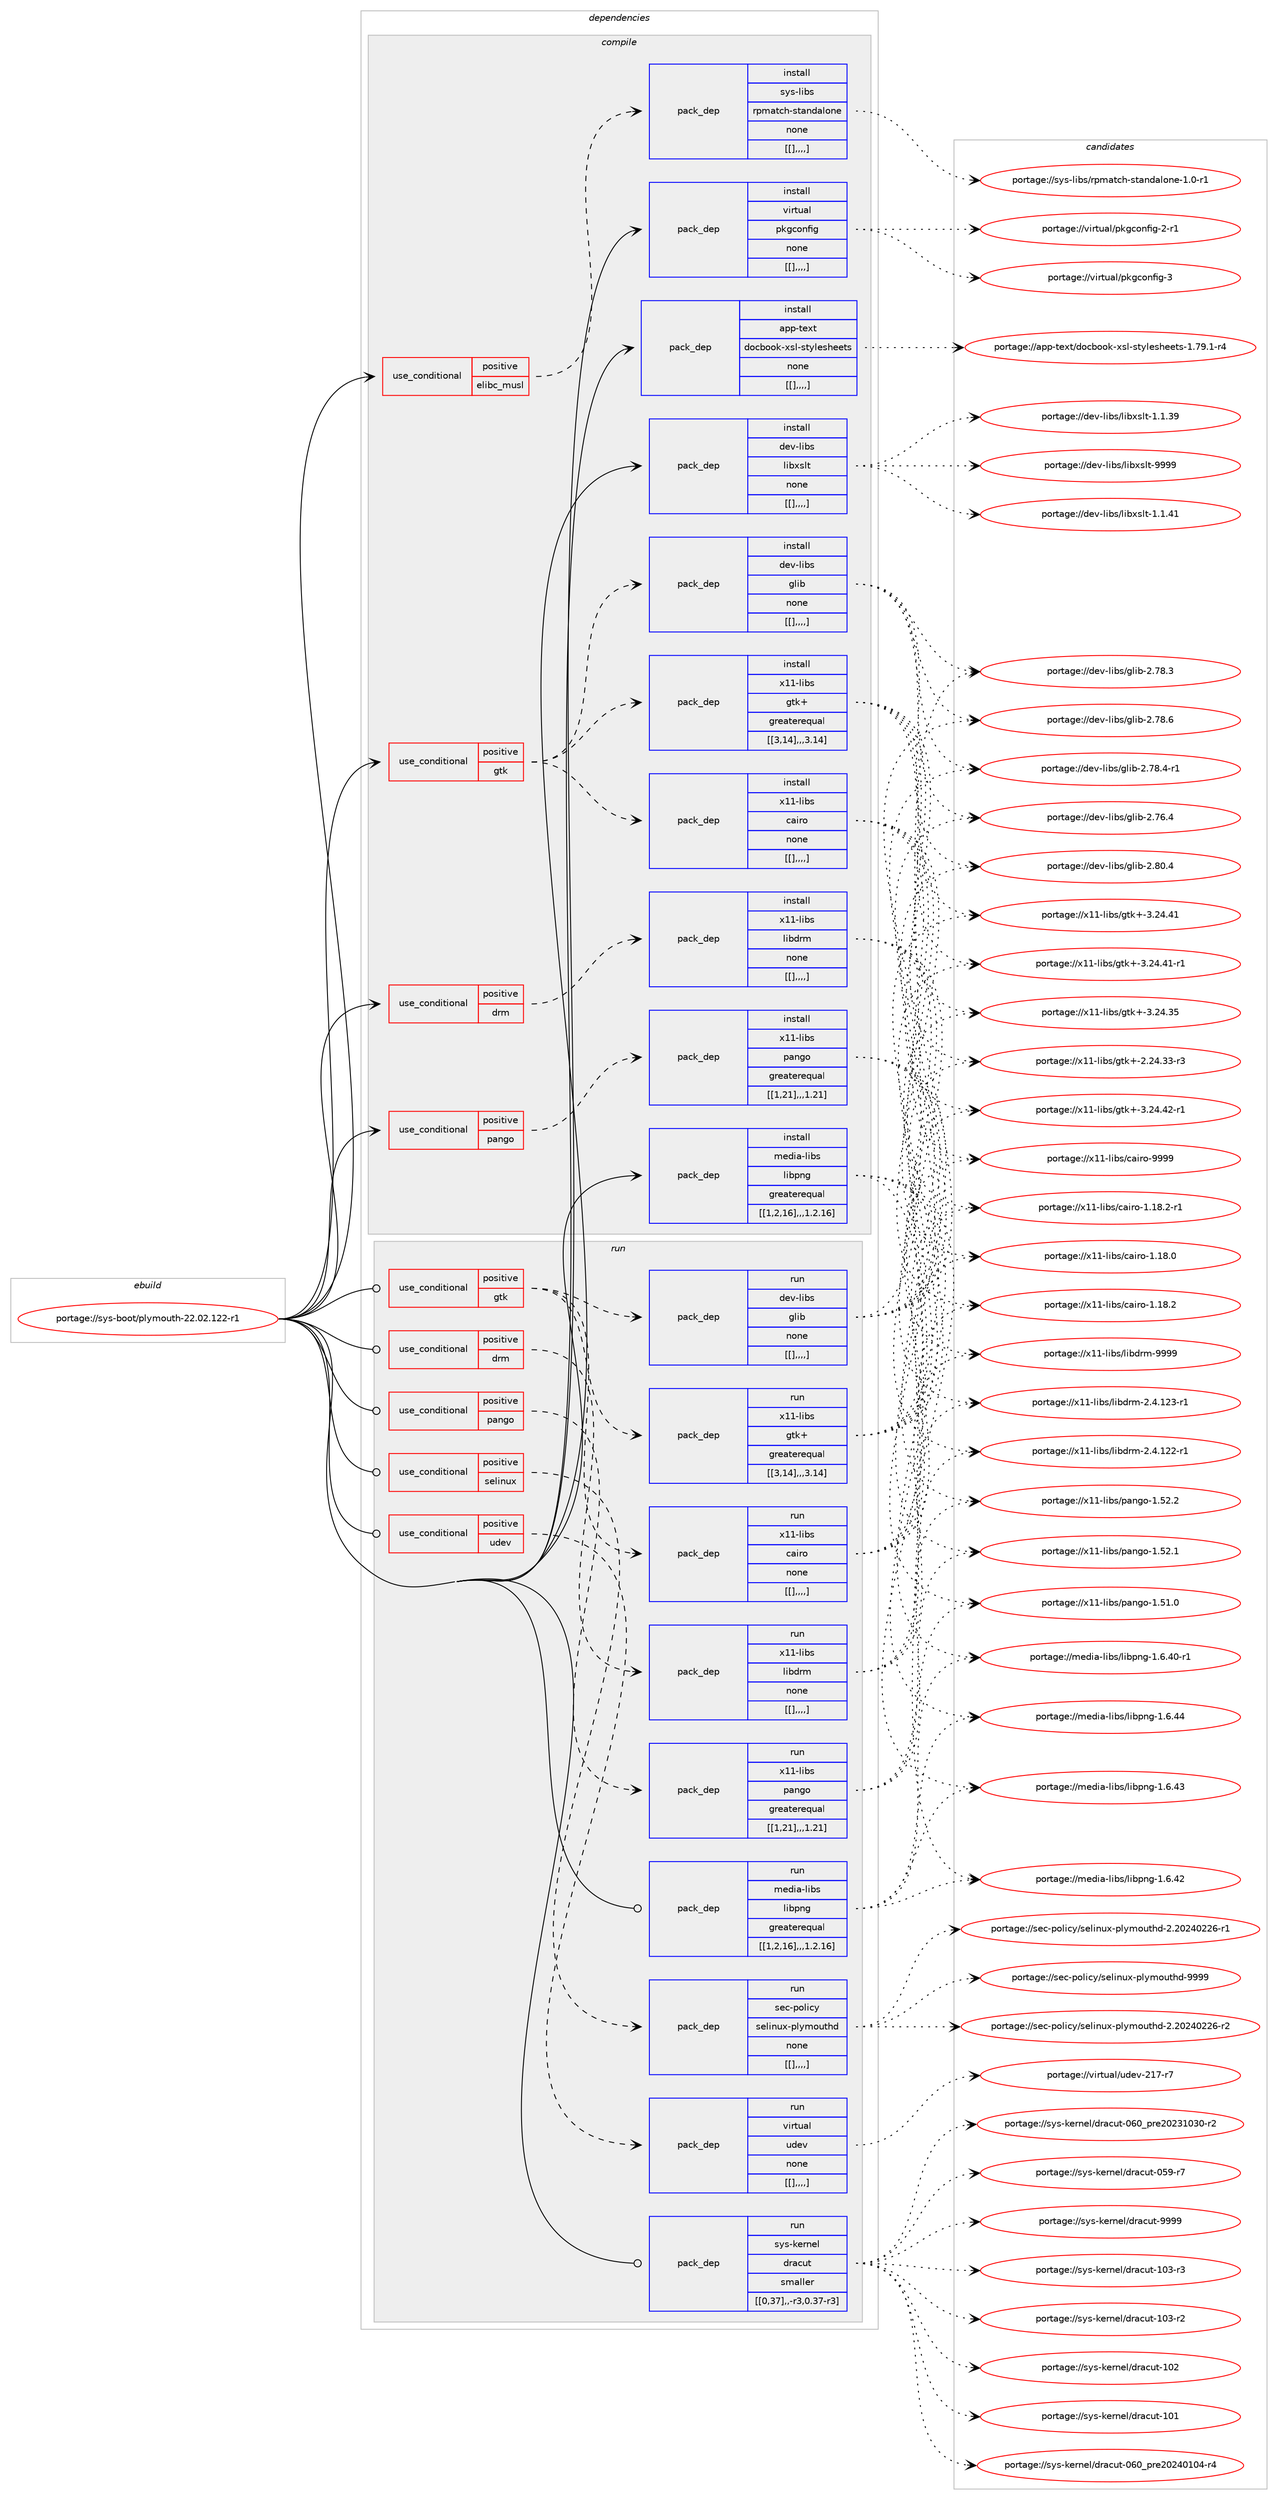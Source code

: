 digraph prolog {

# *************
# Graph options
# *************

newrank=true;
concentrate=true;
compound=true;
graph [rankdir=LR,fontname=Helvetica,fontsize=10,ranksep=1.5];#, ranksep=2.5, nodesep=0.2];
edge  [arrowhead=vee];
node  [fontname=Helvetica,fontsize=10];

# **********
# The ebuild
# **********

subgraph cluster_leftcol {
color=gray;
label=<<i>ebuild</i>>;
id [label="portage://sys-boot/plymouth-22.02.122-r1", color=red, width=4, href="../sys-boot/plymouth-22.02.122-r1.svg"];
}

# ****************
# The dependencies
# ****************

subgraph cluster_midcol {
color=gray;
label=<<i>dependencies</i>>;
subgraph cluster_compile {
fillcolor="#eeeeee";
style=filled;
label=<<i>compile</i>>;
subgraph cond8704 {
dependency23014 [label=<<TABLE BORDER="0" CELLBORDER="1" CELLSPACING="0" CELLPADDING="4"><TR><TD ROWSPAN="3" CELLPADDING="10">use_conditional</TD></TR><TR><TD>positive</TD></TR><TR><TD>drm</TD></TR></TABLE>>, shape=none, color=red];
subgraph pack14246 {
dependency23015 [label=<<TABLE BORDER="0" CELLBORDER="1" CELLSPACING="0" CELLPADDING="4" WIDTH="220"><TR><TD ROWSPAN="6" CELLPADDING="30">pack_dep</TD></TR><TR><TD WIDTH="110">install</TD></TR><TR><TD>x11-libs</TD></TR><TR><TD>libdrm</TD></TR><TR><TD>none</TD></TR><TR><TD>[[],,,,]</TD></TR></TABLE>>, shape=none, color=blue];
}
dependency23014:e -> dependency23015:w [weight=20,style="dashed",arrowhead="vee"];
}
id:e -> dependency23014:w [weight=20,style="solid",arrowhead="vee"];
subgraph cond8705 {
dependency23016 [label=<<TABLE BORDER="0" CELLBORDER="1" CELLSPACING="0" CELLPADDING="4"><TR><TD ROWSPAN="3" CELLPADDING="10">use_conditional</TD></TR><TR><TD>positive</TD></TR><TR><TD>elibc_musl</TD></TR></TABLE>>, shape=none, color=red];
subgraph pack14247 {
dependency23017 [label=<<TABLE BORDER="0" CELLBORDER="1" CELLSPACING="0" CELLPADDING="4" WIDTH="220"><TR><TD ROWSPAN="6" CELLPADDING="30">pack_dep</TD></TR><TR><TD WIDTH="110">install</TD></TR><TR><TD>sys-libs</TD></TR><TR><TD>rpmatch-standalone</TD></TR><TR><TD>none</TD></TR><TR><TD>[[],,,,]</TD></TR></TABLE>>, shape=none, color=blue];
}
dependency23016:e -> dependency23017:w [weight=20,style="dashed",arrowhead="vee"];
}
id:e -> dependency23016:w [weight=20,style="solid",arrowhead="vee"];
subgraph cond8706 {
dependency23018 [label=<<TABLE BORDER="0" CELLBORDER="1" CELLSPACING="0" CELLPADDING="4"><TR><TD ROWSPAN="3" CELLPADDING="10">use_conditional</TD></TR><TR><TD>positive</TD></TR><TR><TD>gtk</TD></TR></TABLE>>, shape=none, color=red];
subgraph pack14248 {
dependency23019 [label=<<TABLE BORDER="0" CELLBORDER="1" CELLSPACING="0" CELLPADDING="4" WIDTH="220"><TR><TD ROWSPAN="6" CELLPADDING="30">pack_dep</TD></TR><TR><TD WIDTH="110">install</TD></TR><TR><TD>dev-libs</TD></TR><TR><TD>glib</TD></TR><TR><TD>none</TD></TR><TR><TD>[[],,,,]</TD></TR></TABLE>>, shape=none, color=blue];
}
dependency23018:e -> dependency23019:w [weight=20,style="dashed",arrowhead="vee"];
subgraph pack14249 {
dependency23020 [label=<<TABLE BORDER="0" CELLBORDER="1" CELLSPACING="0" CELLPADDING="4" WIDTH="220"><TR><TD ROWSPAN="6" CELLPADDING="30">pack_dep</TD></TR><TR><TD WIDTH="110">install</TD></TR><TR><TD>x11-libs</TD></TR><TR><TD>gtk+</TD></TR><TR><TD>greaterequal</TD></TR><TR><TD>[[3,14],,,3.14]</TD></TR></TABLE>>, shape=none, color=blue];
}
dependency23018:e -> dependency23020:w [weight=20,style="dashed",arrowhead="vee"];
subgraph pack14250 {
dependency23021 [label=<<TABLE BORDER="0" CELLBORDER="1" CELLSPACING="0" CELLPADDING="4" WIDTH="220"><TR><TD ROWSPAN="6" CELLPADDING="30">pack_dep</TD></TR><TR><TD WIDTH="110">install</TD></TR><TR><TD>x11-libs</TD></TR><TR><TD>cairo</TD></TR><TR><TD>none</TD></TR><TR><TD>[[],,,,]</TD></TR></TABLE>>, shape=none, color=blue];
}
dependency23018:e -> dependency23021:w [weight=20,style="dashed",arrowhead="vee"];
}
id:e -> dependency23018:w [weight=20,style="solid",arrowhead="vee"];
subgraph cond8707 {
dependency23022 [label=<<TABLE BORDER="0" CELLBORDER="1" CELLSPACING="0" CELLPADDING="4"><TR><TD ROWSPAN="3" CELLPADDING="10">use_conditional</TD></TR><TR><TD>positive</TD></TR><TR><TD>pango</TD></TR></TABLE>>, shape=none, color=red];
subgraph pack14251 {
dependency23023 [label=<<TABLE BORDER="0" CELLBORDER="1" CELLSPACING="0" CELLPADDING="4" WIDTH="220"><TR><TD ROWSPAN="6" CELLPADDING="30">pack_dep</TD></TR><TR><TD WIDTH="110">install</TD></TR><TR><TD>x11-libs</TD></TR><TR><TD>pango</TD></TR><TR><TD>greaterequal</TD></TR><TR><TD>[[1,21],,,1.21]</TD></TR></TABLE>>, shape=none, color=blue];
}
dependency23022:e -> dependency23023:w [weight=20,style="dashed",arrowhead="vee"];
}
id:e -> dependency23022:w [weight=20,style="solid",arrowhead="vee"];
subgraph pack14252 {
dependency23024 [label=<<TABLE BORDER="0" CELLBORDER="1" CELLSPACING="0" CELLPADDING="4" WIDTH="220"><TR><TD ROWSPAN="6" CELLPADDING="30">pack_dep</TD></TR><TR><TD WIDTH="110">install</TD></TR><TR><TD>app-text</TD></TR><TR><TD>docbook-xsl-stylesheets</TD></TR><TR><TD>none</TD></TR><TR><TD>[[],,,,]</TD></TR></TABLE>>, shape=none, color=blue];
}
id:e -> dependency23024:w [weight=20,style="solid",arrowhead="vee"];
subgraph pack14253 {
dependency23025 [label=<<TABLE BORDER="0" CELLBORDER="1" CELLSPACING="0" CELLPADDING="4" WIDTH="220"><TR><TD ROWSPAN="6" CELLPADDING="30">pack_dep</TD></TR><TR><TD WIDTH="110">install</TD></TR><TR><TD>dev-libs</TD></TR><TR><TD>libxslt</TD></TR><TR><TD>none</TD></TR><TR><TD>[[],,,,]</TD></TR></TABLE>>, shape=none, color=blue];
}
id:e -> dependency23025:w [weight=20,style="solid",arrowhead="vee"];
subgraph pack14254 {
dependency23026 [label=<<TABLE BORDER="0" CELLBORDER="1" CELLSPACING="0" CELLPADDING="4" WIDTH="220"><TR><TD ROWSPAN="6" CELLPADDING="30">pack_dep</TD></TR><TR><TD WIDTH="110">install</TD></TR><TR><TD>media-libs</TD></TR><TR><TD>libpng</TD></TR><TR><TD>greaterequal</TD></TR><TR><TD>[[1,2,16],,,1.2.16]</TD></TR></TABLE>>, shape=none, color=blue];
}
id:e -> dependency23026:w [weight=20,style="solid",arrowhead="vee"];
subgraph pack14255 {
dependency23027 [label=<<TABLE BORDER="0" CELLBORDER="1" CELLSPACING="0" CELLPADDING="4" WIDTH="220"><TR><TD ROWSPAN="6" CELLPADDING="30">pack_dep</TD></TR><TR><TD WIDTH="110">install</TD></TR><TR><TD>virtual</TD></TR><TR><TD>pkgconfig</TD></TR><TR><TD>none</TD></TR><TR><TD>[[],,,,]</TD></TR></TABLE>>, shape=none, color=blue];
}
id:e -> dependency23027:w [weight=20,style="solid",arrowhead="vee"];
}
subgraph cluster_compileandrun {
fillcolor="#eeeeee";
style=filled;
label=<<i>compile and run</i>>;
}
subgraph cluster_run {
fillcolor="#eeeeee";
style=filled;
label=<<i>run</i>>;
subgraph cond8708 {
dependency23028 [label=<<TABLE BORDER="0" CELLBORDER="1" CELLSPACING="0" CELLPADDING="4"><TR><TD ROWSPAN="3" CELLPADDING="10">use_conditional</TD></TR><TR><TD>positive</TD></TR><TR><TD>drm</TD></TR></TABLE>>, shape=none, color=red];
subgraph pack14256 {
dependency23029 [label=<<TABLE BORDER="0" CELLBORDER="1" CELLSPACING="0" CELLPADDING="4" WIDTH="220"><TR><TD ROWSPAN="6" CELLPADDING="30">pack_dep</TD></TR><TR><TD WIDTH="110">run</TD></TR><TR><TD>x11-libs</TD></TR><TR><TD>libdrm</TD></TR><TR><TD>none</TD></TR><TR><TD>[[],,,,]</TD></TR></TABLE>>, shape=none, color=blue];
}
dependency23028:e -> dependency23029:w [weight=20,style="dashed",arrowhead="vee"];
}
id:e -> dependency23028:w [weight=20,style="solid",arrowhead="odot"];
subgraph cond8709 {
dependency23030 [label=<<TABLE BORDER="0" CELLBORDER="1" CELLSPACING="0" CELLPADDING="4"><TR><TD ROWSPAN="3" CELLPADDING="10">use_conditional</TD></TR><TR><TD>positive</TD></TR><TR><TD>gtk</TD></TR></TABLE>>, shape=none, color=red];
subgraph pack14257 {
dependency23031 [label=<<TABLE BORDER="0" CELLBORDER="1" CELLSPACING="0" CELLPADDING="4" WIDTH="220"><TR><TD ROWSPAN="6" CELLPADDING="30">pack_dep</TD></TR><TR><TD WIDTH="110">run</TD></TR><TR><TD>dev-libs</TD></TR><TR><TD>glib</TD></TR><TR><TD>none</TD></TR><TR><TD>[[],,,,]</TD></TR></TABLE>>, shape=none, color=blue];
}
dependency23030:e -> dependency23031:w [weight=20,style="dashed",arrowhead="vee"];
subgraph pack14258 {
dependency23032 [label=<<TABLE BORDER="0" CELLBORDER="1" CELLSPACING="0" CELLPADDING="4" WIDTH="220"><TR><TD ROWSPAN="6" CELLPADDING="30">pack_dep</TD></TR><TR><TD WIDTH="110">run</TD></TR><TR><TD>x11-libs</TD></TR><TR><TD>gtk+</TD></TR><TR><TD>greaterequal</TD></TR><TR><TD>[[3,14],,,3.14]</TD></TR></TABLE>>, shape=none, color=blue];
}
dependency23030:e -> dependency23032:w [weight=20,style="dashed",arrowhead="vee"];
subgraph pack14259 {
dependency23033 [label=<<TABLE BORDER="0" CELLBORDER="1" CELLSPACING="0" CELLPADDING="4" WIDTH="220"><TR><TD ROWSPAN="6" CELLPADDING="30">pack_dep</TD></TR><TR><TD WIDTH="110">run</TD></TR><TR><TD>x11-libs</TD></TR><TR><TD>cairo</TD></TR><TR><TD>none</TD></TR><TR><TD>[[],,,,]</TD></TR></TABLE>>, shape=none, color=blue];
}
dependency23030:e -> dependency23033:w [weight=20,style="dashed",arrowhead="vee"];
}
id:e -> dependency23030:w [weight=20,style="solid",arrowhead="odot"];
subgraph cond8710 {
dependency23034 [label=<<TABLE BORDER="0" CELLBORDER="1" CELLSPACING="0" CELLPADDING="4"><TR><TD ROWSPAN="3" CELLPADDING="10">use_conditional</TD></TR><TR><TD>positive</TD></TR><TR><TD>pango</TD></TR></TABLE>>, shape=none, color=red];
subgraph pack14260 {
dependency23035 [label=<<TABLE BORDER="0" CELLBORDER="1" CELLSPACING="0" CELLPADDING="4" WIDTH="220"><TR><TD ROWSPAN="6" CELLPADDING="30">pack_dep</TD></TR><TR><TD WIDTH="110">run</TD></TR><TR><TD>x11-libs</TD></TR><TR><TD>pango</TD></TR><TR><TD>greaterequal</TD></TR><TR><TD>[[1,21],,,1.21]</TD></TR></TABLE>>, shape=none, color=blue];
}
dependency23034:e -> dependency23035:w [weight=20,style="dashed",arrowhead="vee"];
}
id:e -> dependency23034:w [weight=20,style="solid",arrowhead="odot"];
subgraph cond8711 {
dependency23036 [label=<<TABLE BORDER="0" CELLBORDER="1" CELLSPACING="0" CELLPADDING="4"><TR><TD ROWSPAN="3" CELLPADDING="10">use_conditional</TD></TR><TR><TD>positive</TD></TR><TR><TD>selinux</TD></TR></TABLE>>, shape=none, color=red];
subgraph pack14261 {
dependency23037 [label=<<TABLE BORDER="0" CELLBORDER="1" CELLSPACING="0" CELLPADDING="4" WIDTH="220"><TR><TD ROWSPAN="6" CELLPADDING="30">pack_dep</TD></TR><TR><TD WIDTH="110">run</TD></TR><TR><TD>sec-policy</TD></TR><TR><TD>selinux-plymouthd</TD></TR><TR><TD>none</TD></TR><TR><TD>[[],,,,]</TD></TR></TABLE>>, shape=none, color=blue];
}
dependency23036:e -> dependency23037:w [weight=20,style="dashed",arrowhead="vee"];
}
id:e -> dependency23036:w [weight=20,style="solid",arrowhead="odot"];
subgraph cond8712 {
dependency23038 [label=<<TABLE BORDER="0" CELLBORDER="1" CELLSPACING="0" CELLPADDING="4"><TR><TD ROWSPAN="3" CELLPADDING="10">use_conditional</TD></TR><TR><TD>positive</TD></TR><TR><TD>udev</TD></TR></TABLE>>, shape=none, color=red];
subgraph pack14262 {
dependency23039 [label=<<TABLE BORDER="0" CELLBORDER="1" CELLSPACING="0" CELLPADDING="4" WIDTH="220"><TR><TD ROWSPAN="6" CELLPADDING="30">pack_dep</TD></TR><TR><TD WIDTH="110">run</TD></TR><TR><TD>virtual</TD></TR><TR><TD>udev</TD></TR><TR><TD>none</TD></TR><TR><TD>[[],,,,]</TD></TR></TABLE>>, shape=none, color=blue];
}
dependency23038:e -> dependency23039:w [weight=20,style="dashed",arrowhead="vee"];
}
id:e -> dependency23038:w [weight=20,style="solid",arrowhead="odot"];
subgraph pack14263 {
dependency23040 [label=<<TABLE BORDER="0" CELLBORDER="1" CELLSPACING="0" CELLPADDING="4" WIDTH="220"><TR><TD ROWSPAN="6" CELLPADDING="30">pack_dep</TD></TR><TR><TD WIDTH="110">run</TD></TR><TR><TD>media-libs</TD></TR><TR><TD>libpng</TD></TR><TR><TD>greaterequal</TD></TR><TR><TD>[[1,2,16],,,1.2.16]</TD></TR></TABLE>>, shape=none, color=blue];
}
id:e -> dependency23040:w [weight=20,style="solid",arrowhead="odot"];
subgraph pack14264 {
dependency23041 [label=<<TABLE BORDER="0" CELLBORDER="1" CELLSPACING="0" CELLPADDING="4" WIDTH="220"><TR><TD ROWSPAN="6" CELLPADDING="30">pack_dep</TD></TR><TR><TD WIDTH="110">run</TD></TR><TR><TD>sys-kernel</TD></TR><TR><TD>dracut</TD></TR><TR><TD>smaller</TD></TR><TR><TD>[[0,37],,-r3,0.37-r3]</TD></TR></TABLE>>, shape=none, color=blue];
}
id:e -> dependency23041:w [weight=20,style="solid",arrowhead="odot"];
}
}

# **************
# The candidates
# **************

subgraph cluster_choices {
rank=same;
color=gray;
label=<<i>candidates</i>>;

subgraph choice14246 {
color=black;
nodesep=1;
choice1204949451081059811547108105981001141094557575757 [label="portage://x11-libs/libdrm-9999", color=red, width=4,href="../x11-libs/libdrm-9999.svg"];
choice12049494510810598115471081059810011410945504652464950514511449 [label="portage://x11-libs/libdrm-2.4.123-r1", color=red, width=4,href="../x11-libs/libdrm-2.4.123-r1.svg"];
choice12049494510810598115471081059810011410945504652464950504511449 [label="portage://x11-libs/libdrm-2.4.122-r1", color=red, width=4,href="../x11-libs/libdrm-2.4.122-r1.svg"];
dependency23015:e -> choice1204949451081059811547108105981001141094557575757:w [style=dotted,weight="100"];
dependency23015:e -> choice12049494510810598115471081059810011410945504652464950514511449:w [style=dotted,weight="100"];
dependency23015:e -> choice12049494510810598115471081059810011410945504652464950504511449:w [style=dotted,weight="100"];
}
subgraph choice14247 {
color=black;
nodesep=1;
choice1151211154510810598115471141121099711699104451151169711010097108111110101454946484511449 [label="portage://sys-libs/rpmatch-standalone-1.0-r1", color=red, width=4,href="../sys-libs/rpmatch-standalone-1.0-r1.svg"];
dependency23017:e -> choice1151211154510810598115471141121099711699104451151169711010097108111110101454946484511449:w [style=dotted,weight="100"];
}
subgraph choice14248 {
color=black;
nodesep=1;
choice1001011184510810598115471031081059845504656484652 [label="portage://dev-libs/glib-2.80.4", color=red, width=4,href="../dev-libs/glib-2.80.4.svg"];
choice1001011184510810598115471031081059845504655564654 [label="portage://dev-libs/glib-2.78.6", color=red, width=4,href="../dev-libs/glib-2.78.6.svg"];
choice10010111845108105981154710310810598455046555646524511449 [label="portage://dev-libs/glib-2.78.4-r1", color=red, width=4,href="../dev-libs/glib-2.78.4-r1.svg"];
choice1001011184510810598115471031081059845504655564651 [label="portage://dev-libs/glib-2.78.3", color=red, width=4,href="../dev-libs/glib-2.78.3.svg"];
choice1001011184510810598115471031081059845504655544652 [label="portage://dev-libs/glib-2.76.4", color=red, width=4,href="../dev-libs/glib-2.76.4.svg"];
dependency23019:e -> choice1001011184510810598115471031081059845504656484652:w [style=dotted,weight="100"];
dependency23019:e -> choice1001011184510810598115471031081059845504655564654:w [style=dotted,weight="100"];
dependency23019:e -> choice10010111845108105981154710310810598455046555646524511449:w [style=dotted,weight="100"];
dependency23019:e -> choice1001011184510810598115471031081059845504655564651:w [style=dotted,weight="100"];
dependency23019:e -> choice1001011184510810598115471031081059845504655544652:w [style=dotted,weight="100"];
}
subgraph choice14249 {
color=black;
nodesep=1;
choice12049494510810598115471031161074345514650524652504511449 [label="portage://x11-libs/gtk+-3.24.42-r1", color=red, width=4,href="../x11-libs/gtk+-3.24.42-r1.svg"];
choice12049494510810598115471031161074345514650524652494511449 [label="portage://x11-libs/gtk+-3.24.41-r1", color=red, width=4,href="../x11-libs/gtk+-3.24.41-r1.svg"];
choice1204949451081059811547103116107434551465052465249 [label="portage://x11-libs/gtk+-3.24.41", color=red, width=4,href="../x11-libs/gtk+-3.24.41.svg"];
choice1204949451081059811547103116107434551465052465153 [label="portage://x11-libs/gtk+-3.24.35", color=red, width=4,href="../x11-libs/gtk+-3.24.35.svg"];
choice12049494510810598115471031161074345504650524651514511451 [label="portage://x11-libs/gtk+-2.24.33-r3", color=red, width=4,href="../x11-libs/gtk+-2.24.33-r3.svg"];
dependency23020:e -> choice12049494510810598115471031161074345514650524652504511449:w [style=dotted,weight="100"];
dependency23020:e -> choice12049494510810598115471031161074345514650524652494511449:w [style=dotted,weight="100"];
dependency23020:e -> choice1204949451081059811547103116107434551465052465249:w [style=dotted,weight="100"];
dependency23020:e -> choice1204949451081059811547103116107434551465052465153:w [style=dotted,weight="100"];
dependency23020:e -> choice12049494510810598115471031161074345504650524651514511451:w [style=dotted,weight="100"];
}
subgraph choice14250 {
color=black;
nodesep=1;
choice120494945108105981154799971051141114557575757 [label="portage://x11-libs/cairo-9999", color=red, width=4,href="../x11-libs/cairo-9999.svg"];
choice12049494510810598115479997105114111454946495646504511449 [label="portage://x11-libs/cairo-1.18.2-r1", color=red, width=4,href="../x11-libs/cairo-1.18.2-r1.svg"];
choice1204949451081059811547999710511411145494649564650 [label="portage://x11-libs/cairo-1.18.2", color=red, width=4,href="../x11-libs/cairo-1.18.2.svg"];
choice1204949451081059811547999710511411145494649564648 [label="portage://x11-libs/cairo-1.18.0", color=red, width=4,href="../x11-libs/cairo-1.18.0.svg"];
dependency23021:e -> choice120494945108105981154799971051141114557575757:w [style=dotted,weight="100"];
dependency23021:e -> choice12049494510810598115479997105114111454946495646504511449:w [style=dotted,weight="100"];
dependency23021:e -> choice1204949451081059811547999710511411145494649564650:w [style=dotted,weight="100"];
dependency23021:e -> choice1204949451081059811547999710511411145494649564648:w [style=dotted,weight="100"];
}
subgraph choice14251 {
color=black;
nodesep=1;
choice12049494510810598115471129711010311145494653504650 [label="portage://x11-libs/pango-1.52.2", color=red, width=4,href="../x11-libs/pango-1.52.2.svg"];
choice12049494510810598115471129711010311145494653504649 [label="portage://x11-libs/pango-1.52.1", color=red, width=4,href="../x11-libs/pango-1.52.1.svg"];
choice12049494510810598115471129711010311145494653494648 [label="portage://x11-libs/pango-1.51.0", color=red, width=4,href="../x11-libs/pango-1.51.0.svg"];
dependency23023:e -> choice12049494510810598115471129711010311145494653504650:w [style=dotted,weight="100"];
dependency23023:e -> choice12049494510810598115471129711010311145494653504649:w [style=dotted,weight="100"];
dependency23023:e -> choice12049494510810598115471129711010311145494653494648:w [style=dotted,weight="100"];
}
subgraph choice14252 {
color=black;
nodesep=1;
choice97112112451161011201164710011199981111111074512011510845115116121108101115104101101116115454946555746494511452 [label="portage://app-text/docbook-xsl-stylesheets-1.79.1-r4", color=red, width=4,href="../app-text/docbook-xsl-stylesheets-1.79.1-r4.svg"];
dependency23024:e -> choice97112112451161011201164710011199981111111074512011510845115116121108101115104101101116115454946555746494511452:w [style=dotted,weight="100"];
}
subgraph choice14253 {
color=black;
nodesep=1;
choice100101118451081059811547108105981201151081164557575757 [label="portage://dev-libs/libxslt-9999", color=red, width=4,href="../dev-libs/libxslt-9999.svg"];
choice1001011184510810598115471081059812011510811645494649465249 [label="portage://dev-libs/libxslt-1.1.41", color=red, width=4,href="../dev-libs/libxslt-1.1.41.svg"];
choice1001011184510810598115471081059812011510811645494649465157 [label="portage://dev-libs/libxslt-1.1.39", color=red, width=4,href="../dev-libs/libxslt-1.1.39.svg"];
dependency23025:e -> choice100101118451081059811547108105981201151081164557575757:w [style=dotted,weight="100"];
dependency23025:e -> choice1001011184510810598115471081059812011510811645494649465249:w [style=dotted,weight="100"];
dependency23025:e -> choice1001011184510810598115471081059812011510811645494649465157:w [style=dotted,weight="100"];
}
subgraph choice14254 {
color=black;
nodesep=1;
choice109101100105974510810598115471081059811211010345494654465252 [label="portage://media-libs/libpng-1.6.44", color=red, width=4,href="../media-libs/libpng-1.6.44.svg"];
choice109101100105974510810598115471081059811211010345494654465251 [label="portage://media-libs/libpng-1.6.43", color=red, width=4,href="../media-libs/libpng-1.6.43.svg"];
choice109101100105974510810598115471081059811211010345494654465250 [label="portage://media-libs/libpng-1.6.42", color=red, width=4,href="../media-libs/libpng-1.6.42.svg"];
choice1091011001059745108105981154710810598112110103454946544652484511449 [label="portage://media-libs/libpng-1.6.40-r1", color=red, width=4,href="../media-libs/libpng-1.6.40-r1.svg"];
dependency23026:e -> choice109101100105974510810598115471081059811211010345494654465252:w [style=dotted,weight="100"];
dependency23026:e -> choice109101100105974510810598115471081059811211010345494654465251:w [style=dotted,weight="100"];
dependency23026:e -> choice109101100105974510810598115471081059811211010345494654465250:w [style=dotted,weight="100"];
dependency23026:e -> choice1091011001059745108105981154710810598112110103454946544652484511449:w [style=dotted,weight="100"];
}
subgraph choice14255 {
color=black;
nodesep=1;
choice1181051141161179710847112107103991111101021051034551 [label="portage://virtual/pkgconfig-3", color=red, width=4,href="../virtual/pkgconfig-3.svg"];
choice11810511411611797108471121071039911111010210510345504511449 [label="portage://virtual/pkgconfig-2-r1", color=red, width=4,href="../virtual/pkgconfig-2-r1.svg"];
dependency23027:e -> choice1181051141161179710847112107103991111101021051034551:w [style=dotted,weight="100"];
dependency23027:e -> choice11810511411611797108471121071039911111010210510345504511449:w [style=dotted,weight="100"];
}
subgraph choice14256 {
color=black;
nodesep=1;
choice1204949451081059811547108105981001141094557575757 [label="portage://x11-libs/libdrm-9999", color=red, width=4,href="../x11-libs/libdrm-9999.svg"];
choice12049494510810598115471081059810011410945504652464950514511449 [label="portage://x11-libs/libdrm-2.4.123-r1", color=red, width=4,href="../x11-libs/libdrm-2.4.123-r1.svg"];
choice12049494510810598115471081059810011410945504652464950504511449 [label="portage://x11-libs/libdrm-2.4.122-r1", color=red, width=4,href="../x11-libs/libdrm-2.4.122-r1.svg"];
dependency23029:e -> choice1204949451081059811547108105981001141094557575757:w [style=dotted,weight="100"];
dependency23029:e -> choice12049494510810598115471081059810011410945504652464950514511449:w [style=dotted,weight="100"];
dependency23029:e -> choice12049494510810598115471081059810011410945504652464950504511449:w [style=dotted,weight="100"];
}
subgraph choice14257 {
color=black;
nodesep=1;
choice1001011184510810598115471031081059845504656484652 [label="portage://dev-libs/glib-2.80.4", color=red, width=4,href="../dev-libs/glib-2.80.4.svg"];
choice1001011184510810598115471031081059845504655564654 [label="portage://dev-libs/glib-2.78.6", color=red, width=4,href="../dev-libs/glib-2.78.6.svg"];
choice10010111845108105981154710310810598455046555646524511449 [label="portage://dev-libs/glib-2.78.4-r1", color=red, width=4,href="../dev-libs/glib-2.78.4-r1.svg"];
choice1001011184510810598115471031081059845504655564651 [label="portage://dev-libs/glib-2.78.3", color=red, width=4,href="../dev-libs/glib-2.78.3.svg"];
choice1001011184510810598115471031081059845504655544652 [label="portage://dev-libs/glib-2.76.4", color=red, width=4,href="../dev-libs/glib-2.76.4.svg"];
dependency23031:e -> choice1001011184510810598115471031081059845504656484652:w [style=dotted,weight="100"];
dependency23031:e -> choice1001011184510810598115471031081059845504655564654:w [style=dotted,weight="100"];
dependency23031:e -> choice10010111845108105981154710310810598455046555646524511449:w [style=dotted,weight="100"];
dependency23031:e -> choice1001011184510810598115471031081059845504655564651:w [style=dotted,weight="100"];
dependency23031:e -> choice1001011184510810598115471031081059845504655544652:w [style=dotted,weight="100"];
}
subgraph choice14258 {
color=black;
nodesep=1;
choice12049494510810598115471031161074345514650524652504511449 [label="portage://x11-libs/gtk+-3.24.42-r1", color=red, width=4,href="../x11-libs/gtk+-3.24.42-r1.svg"];
choice12049494510810598115471031161074345514650524652494511449 [label="portage://x11-libs/gtk+-3.24.41-r1", color=red, width=4,href="../x11-libs/gtk+-3.24.41-r1.svg"];
choice1204949451081059811547103116107434551465052465249 [label="portage://x11-libs/gtk+-3.24.41", color=red, width=4,href="../x11-libs/gtk+-3.24.41.svg"];
choice1204949451081059811547103116107434551465052465153 [label="portage://x11-libs/gtk+-3.24.35", color=red, width=4,href="../x11-libs/gtk+-3.24.35.svg"];
choice12049494510810598115471031161074345504650524651514511451 [label="portage://x11-libs/gtk+-2.24.33-r3", color=red, width=4,href="../x11-libs/gtk+-2.24.33-r3.svg"];
dependency23032:e -> choice12049494510810598115471031161074345514650524652504511449:w [style=dotted,weight="100"];
dependency23032:e -> choice12049494510810598115471031161074345514650524652494511449:w [style=dotted,weight="100"];
dependency23032:e -> choice1204949451081059811547103116107434551465052465249:w [style=dotted,weight="100"];
dependency23032:e -> choice1204949451081059811547103116107434551465052465153:w [style=dotted,weight="100"];
dependency23032:e -> choice12049494510810598115471031161074345504650524651514511451:w [style=dotted,weight="100"];
}
subgraph choice14259 {
color=black;
nodesep=1;
choice120494945108105981154799971051141114557575757 [label="portage://x11-libs/cairo-9999", color=red, width=4,href="../x11-libs/cairo-9999.svg"];
choice12049494510810598115479997105114111454946495646504511449 [label="portage://x11-libs/cairo-1.18.2-r1", color=red, width=4,href="../x11-libs/cairo-1.18.2-r1.svg"];
choice1204949451081059811547999710511411145494649564650 [label="portage://x11-libs/cairo-1.18.2", color=red, width=4,href="../x11-libs/cairo-1.18.2.svg"];
choice1204949451081059811547999710511411145494649564648 [label="portage://x11-libs/cairo-1.18.0", color=red, width=4,href="../x11-libs/cairo-1.18.0.svg"];
dependency23033:e -> choice120494945108105981154799971051141114557575757:w [style=dotted,weight="100"];
dependency23033:e -> choice12049494510810598115479997105114111454946495646504511449:w [style=dotted,weight="100"];
dependency23033:e -> choice1204949451081059811547999710511411145494649564650:w [style=dotted,weight="100"];
dependency23033:e -> choice1204949451081059811547999710511411145494649564648:w [style=dotted,weight="100"];
}
subgraph choice14260 {
color=black;
nodesep=1;
choice12049494510810598115471129711010311145494653504650 [label="portage://x11-libs/pango-1.52.2", color=red, width=4,href="../x11-libs/pango-1.52.2.svg"];
choice12049494510810598115471129711010311145494653504649 [label="portage://x11-libs/pango-1.52.1", color=red, width=4,href="../x11-libs/pango-1.52.1.svg"];
choice12049494510810598115471129711010311145494653494648 [label="portage://x11-libs/pango-1.51.0", color=red, width=4,href="../x11-libs/pango-1.51.0.svg"];
dependency23035:e -> choice12049494510810598115471129711010311145494653504650:w [style=dotted,weight="100"];
dependency23035:e -> choice12049494510810598115471129711010311145494653504649:w [style=dotted,weight="100"];
dependency23035:e -> choice12049494510810598115471129711010311145494653494648:w [style=dotted,weight="100"];
}
subgraph choice14261 {
color=black;
nodesep=1;
choice11510199451121111081059912147115101108105110117120451121081211091111171161041004557575757 [label="portage://sec-policy/selinux-plymouthd-9999", color=red, width=4,href="../sec-policy/selinux-plymouthd-9999.svg"];
choice115101994511211110810599121471151011081051101171204511210812110911111711610410045504650485052485050544511450 [label="portage://sec-policy/selinux-plymouthd-2.20240226-r2", color=red, width=4,href="../sec-policy/selinux-plymouthd-2.20240226-r2.svg"];
choice115101994511211110810599121471151011081051101171204511210812110911111711610410045504650485052485050544511449 [label="portage://sec-policy/selinux-plymouthd-2.20240226-r1", color=red, width=4,href="../sec-policy/selinux-plymouthd-2.20240226-r1.svg"];
dependency23037:e -> choice11510199451121111081059912147115101108105110117120451121081211091111171161041004557575757:w [style=dotted,weight="100"];
dependency23037:e -> choice115101994511211110810599121471151011081051101171204511210812110911111711610410045504650485052485050544511450:w [style=dotted,weight="100"];
dependency23037:e -> choice115101994511211110810599121471151011081051101171204511210812110911111711610410045504650485052485050544511449:w [style=dotted,weight="100"];
}
subgraph choice14262 {
color=black;
nodesep=1;
choice1181051141161179710847117100101118455049554511455 [label="portage://virtual/udev-217-r7", color=red, width=4,href="../virtual/udev-217-r7.svg"];
dependency23039:e -> choice1181051141161179710847117100101118455049554511455:w [style=dotted,weight="100"];
}
subgraph choice14263 {
color=black;
nodesep=1;
choice109101100105974510810598115471081059811211010345494654465252 [label="portage://media-libs/libpng-1.6.44", color=red, width=4,href="../media-libs/libpng-1.6.44.svg"];
choice109101100105974510810598115471081059811211010345494654465251 [label="portage://media-libs/libpng-1.6.43", color=red, width=4,href="../media-libs/libpng-1.6.43.svg"];
choice109101100105974510810598115471081059811211010345494654465250 [label="portage://media-libs/libpng-1.6.42", color=red, width=4,href="../media-libs/libpng-1.6.42.svg"];
choice1091011001059745108105981154710810598112110103454946544652484511449 [label="portage://media-libs/libpng-1.6.40-r1", color=red, width=4,href="../media-libs/libpng-1.6.40-r1.svg"];
dependency23040:e -> choice109101100105974510810598115471081059811211010345494654465252:w [style=dotted,weight="100"];
dependency23040:e -> choice109101100105974510810598115471081059811211010345494654465251:w [style=dotted,weight="100"];
dependency23040:e -> choice109101100105974510810598115471081059811211010345494654465250:w [style=dotted,weight="100"];
dependency23040:e -> choice1091011001059745108105981154710810598112110103454946544652484511449:w [style=dotted,weight="100"];
}
subgraph choice14264 {
color=black;
nodesep=1;
choice115121115451071011141101011084710011497991171164557575757 [label="portage://sys-kernel/dracut-9999", color=red, width=4,href="../sys-kernel/dracut-9999.svg"];
choice11512111545107101114110101108471001149799117116454948514511451 [label="portage://sys-kernel/dracut-103-r3", color=red, width=4,href="../sys-kernel/dracut-103-r3.svg"];
choice11512111545107101114110101108471001149799117116454948514511450 [label="portage://sys-kernel/dracut-103-r2", color=red, width=4,href="../sys-kernel/dracut-103-r2.svg"];
choice1151211154510710111411010110847100114979911711645494850 [label="portage://sys-kernel/dracut-102", color=red, width=4,href="../sys-kernel/dracut-102.svg"];
choice1151211154510710111411010110847100114979911711645494849 [label="portage://sys-kernel/dracut-101", color=red, width=4,href="../sys-kernel/dracut-101.svg"];
choice11512111545107101114110101108471001149799117116454854489511211410150485052484948524511452 [label="portage://sys-kernel/dracut-060_pre20240104-r4", color=red, width=4,href="../sys-kernel/dracut-060_pre20240104-r4.svg"];
choice11512111545107101114110101108471001149799117116454854489511211410150485051494851484511450 [label="portage://sys-kernel/dracut-060_pre20231030-r2", color=red, width=4,href="../sys-kernel/dracut-060_pre20231030-r2.svg"];
choice11512111545107101114110101108471001149799117116454853574511455 [label="portage://sys-kernel/dracut-059-r7", color=red, width=4,href="../sys-kernel/dracut-059-r7.svg"];
dependency23041:e -> choice115121115451071011141101011084710011497991171164557575757:w [style=dotted,weight="100"];
dependency23041:e -> choice11512111545107101114110101108471001149799117116454948514511451:w [style=dotted,weight="100"];
dependency23041:e -> choice11512111545107101114110101108471001149799117116454948514511450:w [style=dotted,weight="100"];
dependency23041:e -> choice1151211154510710111411010110847100114979911711645494850:w [style=dotted,weight="100"];
dependency23041:e -> choice1151211154510710111411010110847100114979911711645494849:w [style=dotted,weight="100"];
dependency23041:e -> choice11512111545107101114110101108471001149799117116454854489511211410150485052484948524511452:w [style=dotted,weight="100"];
dependency23041:e -> choice11512111545107101114110101108471001149799117116454854489511211410150485051494851484511450:w [style=dotted,weight="100"];
dependency23041:e -> choice11512111545107101114110101108471001149799117116454853574511455:w [style=dotted,weight="100"];
}
}

}
